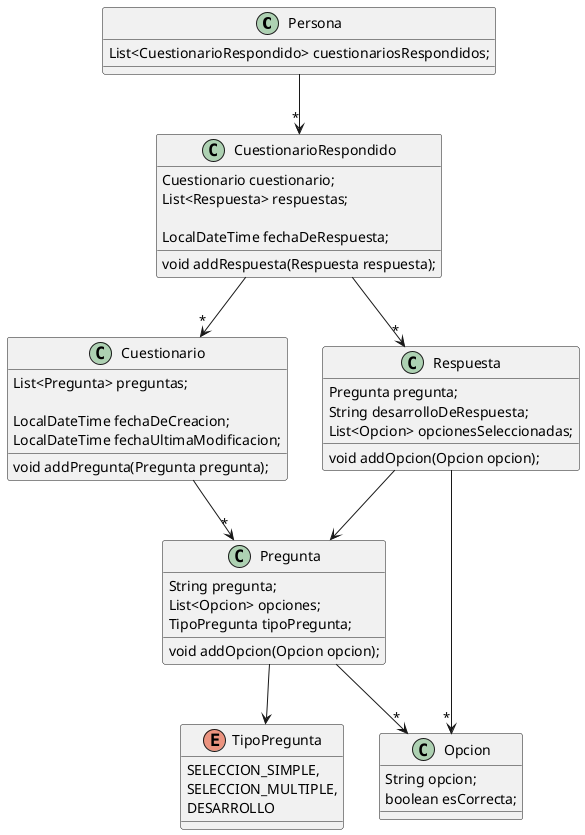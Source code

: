 @startuml

class Persona {
   List<CuestionarioRespondido> cuestionariosRespondidos;
}

class CuestionarioRespondido {
   Cuestionario cuestionario;
   List<Respuesta> respuestas;

   LocalDateTime fechaDeRespuesta;


    void addRespuesta(Respuesta respuesta);
}

class Respuesta {
   Pregunta pregunta;
   String desarrolloDeRespuesta;
    List<Opcion> opcionesSeleccionadas;

    void addOpcion(Opcion opcion);
}

class Pregunta {
   String pregunta;
   List<Opcion> opciones;
   TipoPregunta tipoPregunta;
   void addOpcion(Opcion opcion);
}

class Cuestionario {
   List<Pregunta> preguntas;

   LocalDateTime fechaDeCreacion;
   LocalDateTime fechaUltimaModificacion;


   void addPregunta(Pregunta pregunta);
}

class Opcion {
   String opcion;
   boolean esCorrecta;
   }

enum TipoPregunta {
   SELECCION_SIMPLE,
   SELECCION_MULTIPLE,
   DESARROLLO
}
Respuesta -->"*" Opcion
Pregunta --> TipoPregunta
Pregunta --> "*" Opcion

Persona -->"*" CuestionarioRespondido
CuestionarioRespondido -->"*" Respuesta
CuestionarioRespondido --> "*" Cuestionario

Cuestionario --> "*" Pregunta
Respuesta --> Pregunta
@enduml